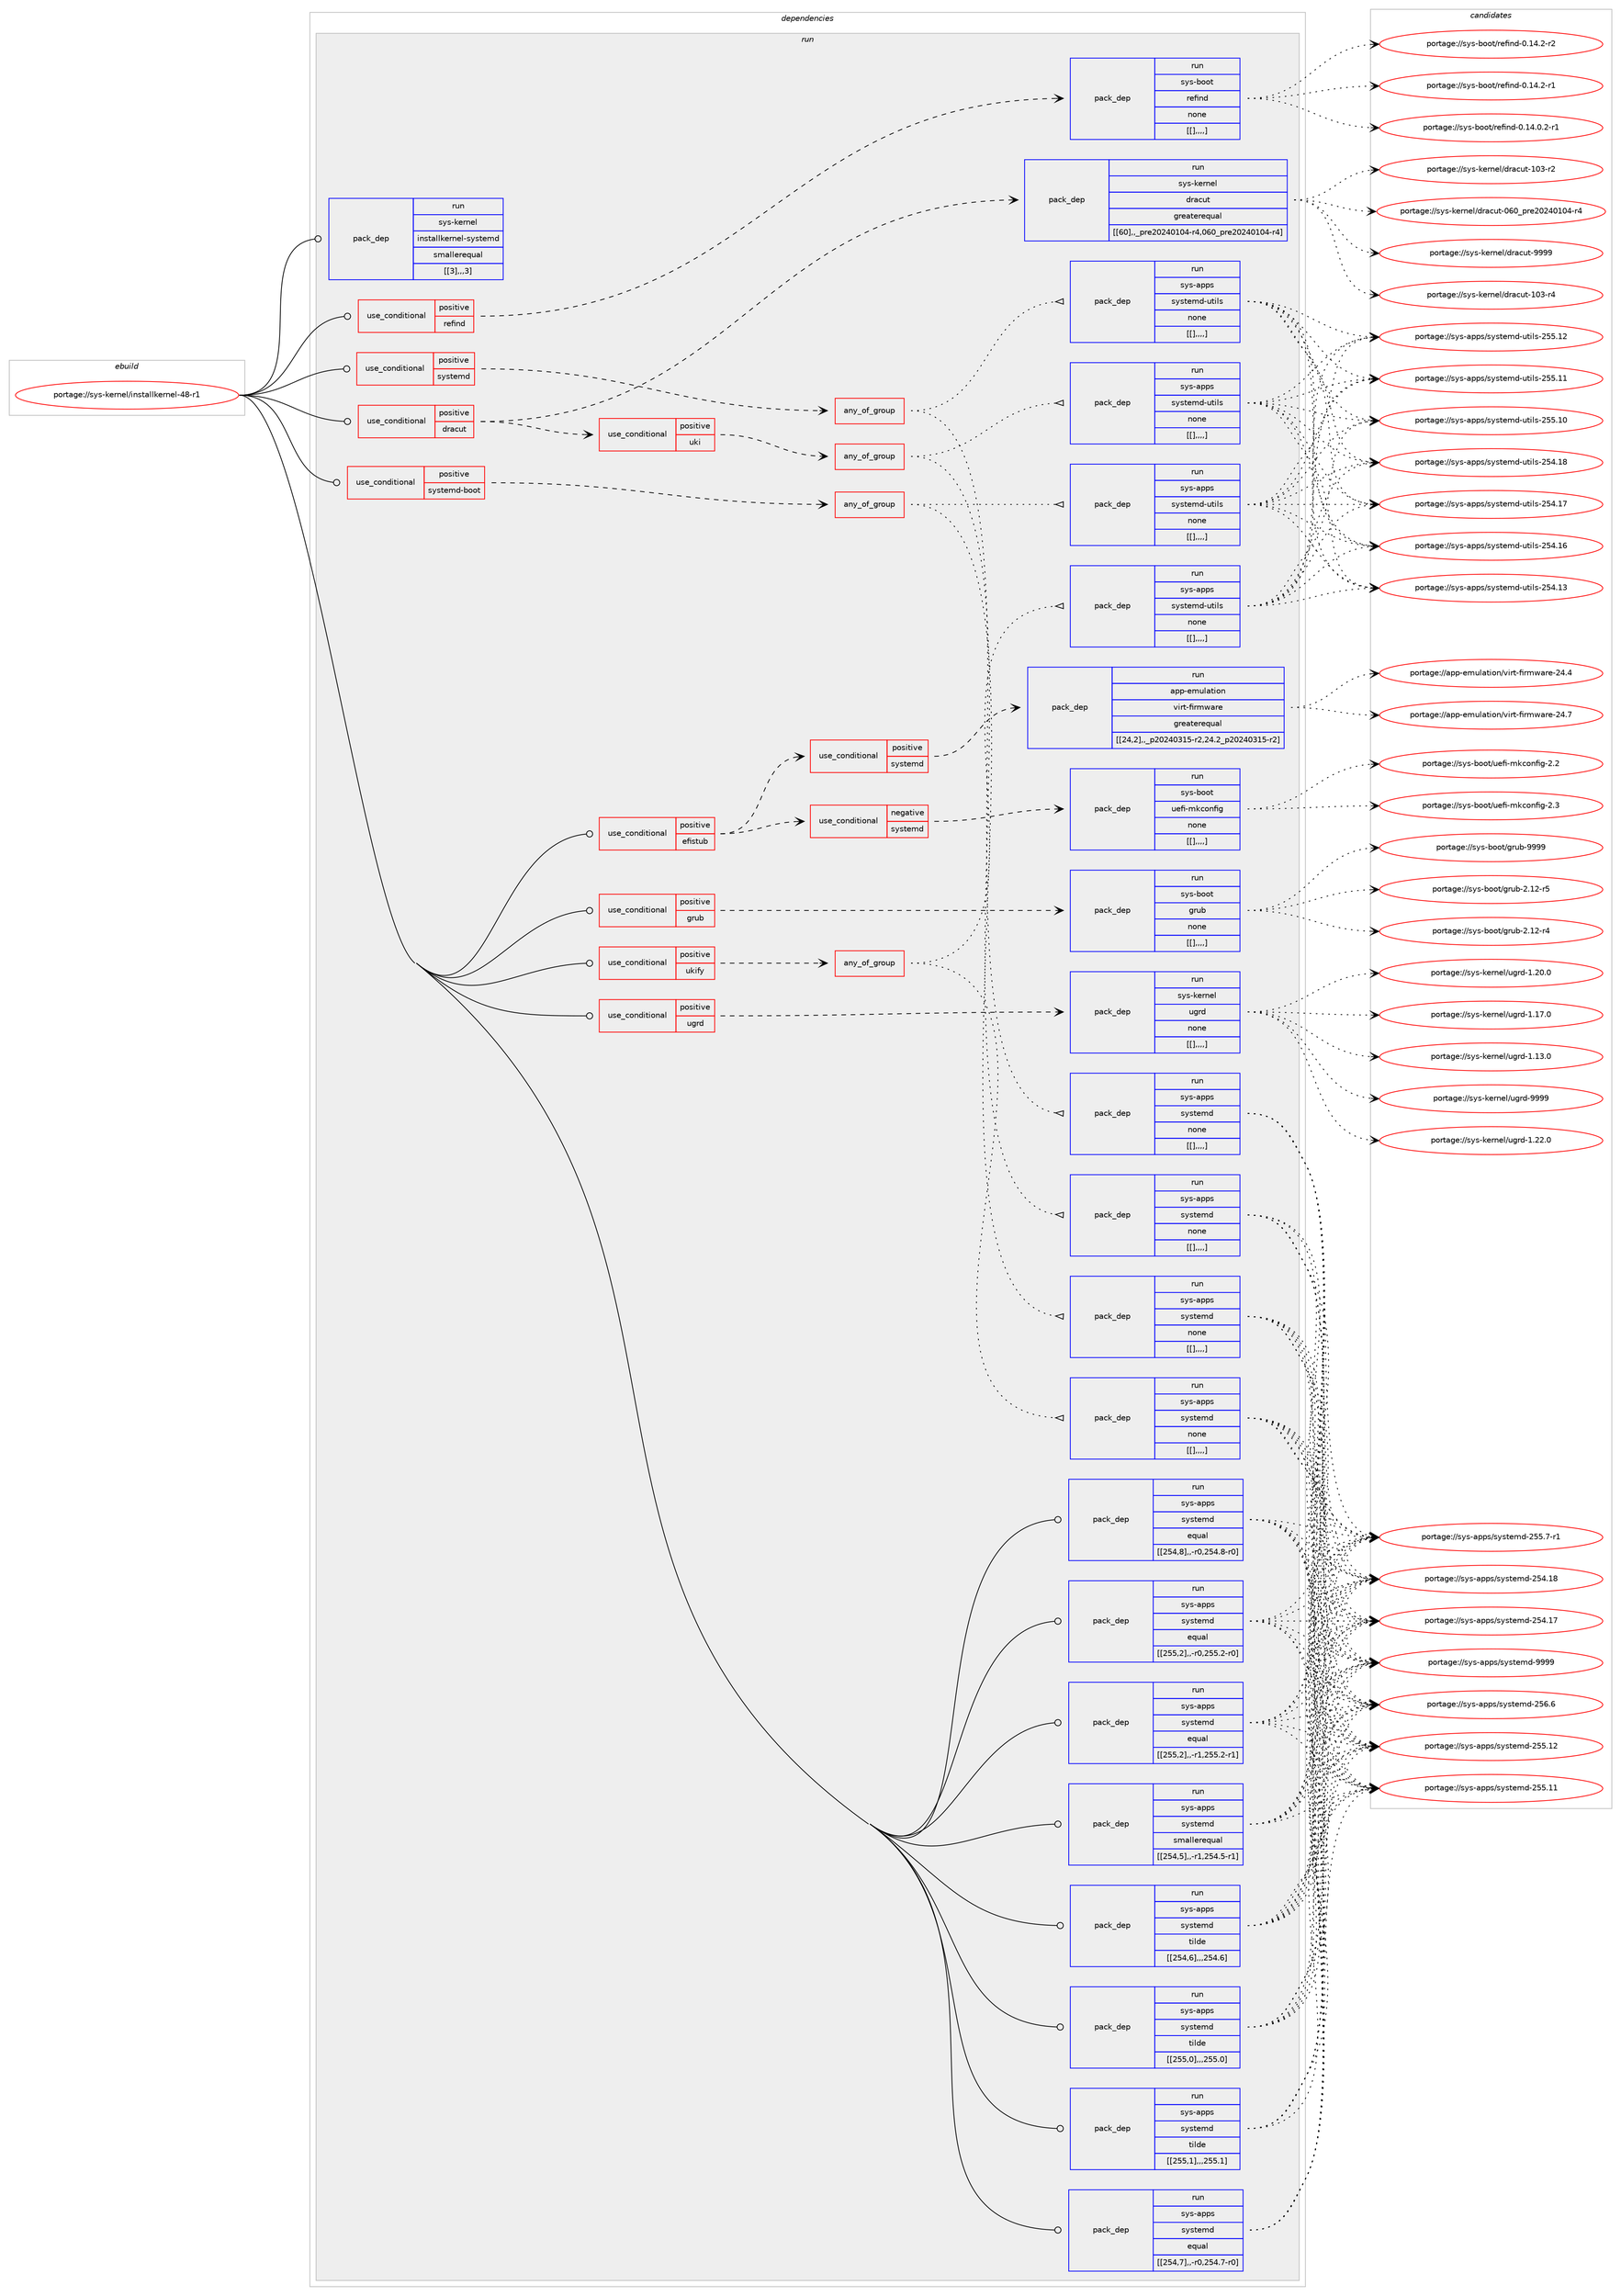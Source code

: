 digraph prolog {

# *************
# Graph options
# *************

newrank=true;
concentrate=true;
compound=true;
graph [rankdir=LR,fontname=Helvetica,fontsize=10,ranksep=1.5];#, ranksep=2.5, nodesep=0.2];
edge  [arrowhead=vee];
node  [fontname=Helvetica,fontsize=10];

# **********
# The ebuild
# **********

subgraph cluster_leftcol {
color=gray;
label=<<i>ebuild</i>>;
id [label="portage://sys-kernel/installkernel-48-r1", color=red, width=4, href="../sys-kernel/installkernel-48-r1.svg"];
}

# ****************
# The dependencies
# ****************

subgraph cluster_midcol {
color=gray;
label=<<i>dependencies</i>>;
subgraph cluster_compile {
fillcolor="#eeeeee";
style=filled;
label=<<i>compile</i>>;
}
subgraph cluster_compileandrun {
fillcolor="#eeeeee";
style=filled;
label=<<i>compile and run</i>>;
}
subgraph cluster_run {
fillcolor="#eeeeee";
style=filled;
label=<<i>run</i>>;
subgraph cond3549 {
dependency10428 [label=<<TABLE BORDER="0" CELLBORDER="1" CELLSPACING="0" CELLPADDING="4"><TR><TD ROWSPAN="3" CELLPADDING="10">use_conditional</TD></TR><TR><TD>positive</TD></TR><TR><TD>dracut</TD></TR></TABLE>>, shape=none, color=red];
subgraph pack6847 {
dependency10429 [label=<<TABLE BORDER="0" CELLBORDER="1" CELLSPACING="0" CELLPADDING="4" WIDTH="220"><TR><TD ROWSPAN="6" CELLPADDING="30">pack_dep</TD></TR><TR><TD WIDTH="110">run</TD></TR><TR><TD>sys-kernel</TD></TR><TR><TD>dracut</TD></TR><TR><TD>greaterequal</TD></TR><TR><TD>[[60],,_pre20240104-r4,060_pre20240104-r4]</TD></TR></TABLE>>, shape=none, color=blue];
}
dependency10428:e -> dependency10429:w [weight=20,style="dashed",arrowhead="vee"];
subgraph cond3550 {
dependency10430 [label=<<TABLE BORDER="0" CELLBORDER="1" CELLSPACING="0" CELLPADDING="4"><TR><TD ROWSPAN="3" CELLPADDING="10">use_conditional</TD></TR><TR><TD>positive</TD></TR><TR><TD>uki</TD></TR></TABLE>>, shape=none, color=red];
subgraph any28 {
dependency10431 [label=<<TABLE BORDER="0" CELLBORDER="1" CELLSPACING="0" CELLPADDING="4"><TR><TD CELLPADDING="10">any_of_group</TD></TR></TABLE>>, shape=none, color=red];subgraph pack6848 {
dependency10432 [label=<<TABLE BORDER="0" CELLBORDER="1" CELLSPACING="0" CELLPADDING="4" WIDTH="220"><TR><TD ROWSPAN="6" CELLPADDING="30">pack_dep</TD></TR><TR><TD WIDTH="110">run</TD></TR><TR><TD>sys-apps</TD></TR><TR><TD>systemd</TD></TR><TR><TD>none</TD></TR><TR><TD>[[],,,,]</TD></TR></TABLE>>, shape=none, color=blue];
}
dependency10431:e -> dependency10432:w [weight=20,style="dotted",arrowhead="oinv"];
subgraph pack6849 {
dependency10433 [label=<<TABLE BORDER="0" CELLBORDER="1" CELLSPACING="0" CELLPADDING="4" WIDTH="220"><TR><TD ROWSPAN="6" CELLPADDING="30">pack_dep</TD></TR><TR><TD WIDTH="110">run</TD></TR><TR><TD>sys-apps</TD></TR><TR><TD>systemd-utils</TD></TR><TR><TD>none</TD></TR><TR><TD>[[],,,,]</TD></TR></TABLE>>, shape=none, color=blue];
}
dependency10431:e -> dependency10433:w [weight=20,style="dotted",arrowhead="oinv"];
}
dependency10430:e -> dependency10431:w [weight=20,style="dashed",arrowhead="vee"];
}
dependency10428:e -> dependency10430:w [weight=20,style="dashed",arrowhead="vee"];
}
id:e -> dependency10428:w [weight=20,style="solid",arrowhead="odot"];
subgraph cond3551 {
dependency10434 [label=<<TABLE BORDER="0" CELLBORDER="1" CELLSPACING="0" CELLPADDING="4"><TR><TD ROWSPAN="3" CELLPADDING="10">use_conditional</TD></TR><TR><TD>positive</TD></TR><TR><TD>efistub</TD></TR></TABLE>>, shape=none, color=red];
subgraph cond3552 {
dependency10435 [label=<<TABLE BORDER="0" CELLBORDER="1" CELLSPACING="0" CELLPADDING="4"><TR><TD ROWSPAN="3" CELLPADDING="10">use_conditional</TD></TR><TR><TD>positive</TD></TR><TR><TD>systemd</TD></TR></TABLE>>, shape=none, color=red];
subgraph pack6850 {
dependency10436 [label=<<TABLE BORDER="0" CELLBORDER="1" CELLSPACING="0" CELLPADDING="4" WIDTH="220"><TR><TD ROWSPAN="6" CELLPADDING="30">pack_dep</TD></TR><TR><TD WIDTH="110">run</TD></TR><TR><TD>app-emulation</TD></TR><TR><TD>virt-firmware</TD></TR><TR><TD>greaterequal</TD></TR><TR><TD>[[24,2],,_p20240315-r2,24.2_p20240315-r2]</TD></TR></TABLE>>, shape=none, color=blue];
}
dependency10435:e -> dependency10436:w [weight=20,style="dashed",arrowhead="vee"];
}
dependency10434:e -> dependency10435:w [weight=20,style="dashed",arrowhead="vee"];
subgraph cond3553 {
dependency10437 [label=<<TABLE BORDER="0" CELLBORDER="1" CELLSPACING="0" CELLPADDING="4"><TR><TD ROWSPAN="3" CELLPADDING="10">use_conditional</TD></TR><TR><TD>negative</TD></TR><TR><TD>systemd</TD></TR></TABLE>>, shape=none, color=red];
subgraph pack6851 {
dependency10438 [label=<<TABLE BORDER="0" CELLBORDER="1" CELLSPACING="0" CELLPADDING="4" WIDTH="220"><TR><TD ROWSPAN="6" CELLPADDING="30">pack_dep</TD></TR><TR><TD WIDTH="110">run</TD></TR><TR><TD>sys-boot</TD></TR><TR><TD>uefi-mkconfig</TD></TR><TR><TD>none</TD></TR><TR><TD>[[],,,,]</TD></TR></TABLE>>, shape=none, color=blue];
}
dependency10437:e -> dependency10438:w [weight=20,style="dashed",arrowhead="vee"];
}
dependency10434:e -> dependency10437:w [weight=20,style="dashed",arrowhead="vee"];
}
id:e -> dependency10434:w [weight=20,style="solid",arrowhead="odot"];
subgraph cond3554 {
dependency10439 [label=<<TABLE BORDER="0" CELLBORDER="1" CELLSPACING="0" CELLPADDING="4"><TR><TD ROWSPAN="3" CELLPADDING="10">use_conditional</TD></TR><TR><TD>positive</TD></TR><TR><TD>grub</TD></TR></TABLE>>, shape=none, color=red];
subgraph pack6852 {
dependency10440 [label=<<TABLE BORDER="0" CELLBORDER="1" CELLSPACING="0" CELLPADDING="4" WIDTH="220"><TR><TD ROWSPAN="6" CELLPADDING="30">pack_dep</TD></TR><TR><TD WIDTH="110">run</TD></TR><TR><TD>sys-boot</TD></TR><TR><TD>grub</TD></TR><TR><TD>none</TD></TR><TR><TD>[[],,,,]</TD></TR></TABLE>>, shape=none, color=blue];
}
dependency10439:e -> dependency10440:w [weight=20,style="dashed",arrowhead="vee"];
}
id:e -> dependency10439:w [weight=20,style="solid",arrowhead="odot"];
subgraph cond3555 {
dependency10441 [label=<<TABLE BORDER="0" CELLBORDER="1" CELLSPACING="0" CELLPADDING="4"><TR><TD ROWSPAN="3" CELLPADDING="10">use_conditional</TD></TR><TR><TD>positive</TD></TR><TR><TD>refind</TD></TR></TABLE>>, shape=none, color=red];
subgraph pack6853 {
dependency10442 [label=<<TABLE BORDER="0" CELLBORDER="1" CELLSPACING="0" CELLPADDING="4" WIDTH="220"><TR><TD ROWSPAN="6" CELLPADDING="30">pack_dep</TD></TR><TR><TD WIDTH="110">run</TD></TR><TR><TD>sys-boot</TD></TR><TR><TD>refind</TD></TR><TR><TD>none</TD></TR><TR><TD>[[],,,,]</TD></TR></TABLE>>, shape=none, color=blue];
}
dependency10441:e -> dependency10442:w [weight=20,style="dashed",arrowhead="vee"];
}
id:e -> dependency10441:w [weight=20,style="solid",arrowhead="odot"];
subgraph cond3556 {
dependency10443 [label=<<TABLE BORDER="0" CELLBORDER="1" CELLSPACING="0" CELLPADDING="4"><TR><TD ROWSPAN="3" CELLPADDING="10">use_conditional</TD></TR><TR><TD>positive</TD></TR><TR><TD>systemd</TD></TR></TABLE>>, shape=none, color=red];
subgraph any29 {
dependency10444 [label=<<TABLE BORDER="0" CELLBORDER="1" CELLSPACING="0" CELLPADDING="4"><TR><TD CELLPADDING="10">any_of_group</TD></TR></TABLE>>, shape=none, color=red];subgraph pack6854 {
dependency10445 [label=<<TABLE BORDER="0" CELLBORDER="1" CELLSPACING="0" CELLPADDING="4" WIDTH="220"><TR><TD ROWSPAN="6" CELLPADDING="30">pack_dep</TD></TR><TR><TD WIDTH="110">run</TD></TR><TR><TD>sys-apps</TD></TR><TR><TD>systemd</TD></TR><TR><TD>none</TD></TR><TR><TD>[[],,,,]</TD></TR></TABLE>>, shape=none, color=blue];
}
dependency10444:e -> dependency10445:w [weight=20,style="dotted",arrowhead="oinv"];
subgraph pack6855 {
dependency10446 [label=<<TABLE BORDER="0" CELLBORDER="1" CELLSPACING="0" CELLPADDING="4" WIDTH="220"><TR><TD ROWSPAN="6" CELLPADDING="30">pack_dep</TD></TR><TR><TD WIDTH="110">run</TD></TR><TR><TD>sys-apps</TD></TR><TR><TD>systemd-utils</TD></TR><TR><TD>none</TD></TR><TR><TD>[[],,,,]</TD></TR></TABLE>>, shape=none, color=blue];
}
dependency10444:e -> dependency10446:w [weight=20,style="dotted",arrowhead="oinv"];
}
dependency10443:e -> dependency10444:w [weight=20,style="dashed",arrowhead="vee"];
}
id:e -> dependency10443:w [weight=20,style="solid",arrowhead="odot"];
subgraph cond3557 {
dependency10447 [label=<<TABLE BORDER="0" CELLBORDER="1" CELLSPACING="0" CELLPADDING="4"><TR><TD ROWSPAN="3" CELLPADDING="10">use_conditional</TD></TR><TR><TD>positive</TD></TR><TR><TD>systemd-boot</TD></TR></TABLE>>, shape=none, color=red];
subgraph any30 {
dependency10448 [label=<<TABLE BORDER="0" CELLBORDER="1" CELLSPACING="0" CELLPADDING="4"><TR><TD CELLPADDING="10">any_of_group</TD></TR></TABLE>>, shape=none, color=red];subgraph pack6856 {
dependency10449 [label=<<TABLE BORDER="0" CELLBORDER="1" CELLSPACING="0" CELLPADDING="4" WIDTH="220"><TR><TD ROWSPAN="6" CELLPADDING="30">pack_dep</TD></TR><TR><TD WIDTH="110">run</TD></TR><TR><TD>sys-apps</TD></TR><TR><TD>systemd</TD></TR><TR><TD>none</TD></TR><TR><TD>[[],,,,]</TD></TR></TABLE>>, shape=none, color=blue];
}
dependency10448:e -> dependency10449:w [weight=20,style="dotted",arrowhead="oinv"];
subgraph pack6857 {
dependency10450 [label=<<TABLE BORDER="0" CELLBORDER="1" CELLSPACING="0" CELLPADDING="4" WIDTH="220"><TR><TD ROWSPAN="6" CELLPADDING="30">pack_dep</TD></TR><TR><TD WIDTH="110">run</TD></TR><TR><TD>sys-apps</TD></TR><TR><TD>systemd-utils</TD></TR><TR><TD>none</TD></TR><TR><TD>[[],,,,]</TD></TR></TABLE>>, shape=none, color=blue];
}
dependency10448:e -> dependency10450:w [weight=20,style="dotted",arrowhead="oinv"];
}
dependency10447:e -> dependency10448:w [weight=20,style="dashed",arrowhead="vee"];
}
id:e -> dependency10447:w [weight=20,style="solid",arrowhead="odot"];
subgraph cond3558 {
dependency10451 [label=<<TABLE BORDER="0" CELLBORDER="1" CELLSPACING="0" CELLPADDING="4"><TR><TD ROWSPAN="3" CELLPADDING="10">use_conditional</TD></TR><TR><TD>positive</TD></TR><TR><TD>ugrd</TD></TR></TABLE>>, shape=none, color=red];
subgraph pack6858 {
dependency10452 [label=<<TABLE BORDER="0" CELLBORDER="1" CELLSPACING="0" CELLPADDING="4" WIDTH="220"><TR><TD ROWSPAN="6" CELLPADDING="30">pack_dep</TD></TR><TR><TD WIDTH="110">run</TD></TR><TR><TD>sys-kernel</TD></TR><TR><TD>ugrd</TD></TR><TR><TD>none</TD></TR><TR><TD>[[],,,,]</TD></TR></TABLE>>, shape=none, color=blue];
}
dependency10451:e -> dependency10452:w [weight=20,style="dashed",arrowhead="vee"];
}
id:e -> dependency10451:w [weight=20,style="solid",arrowhead="odot"];
subgraph cond3559 {
dependency10453 [label=<<TABLE BORDER="0" CELLBORDER="1" CELLSPACING="0" CELLPADDING="4"><TR><TD ROWSPAN="3" CELLPADDING="10">use_conditional</TD></TR><TR><TD>positive</TD></TR><TR><TD>ukify</TD></TR></TABLE>>, shape=none, color=red];
subgraph any31 {
dependency10454 [label=<<TABLE BORDER="0" CELLBORDER="1" CELLSPACING="0" CELLPADDING="4"><TR><TD CELLPADDING="10">any_of_group</TD></TR></TABLE>>, shape=none, color=red];subgraph pack6859 {
dependency10455 [label=<<TABLE BORDER="0" CELLBORDER="1" CELLSPACING="0" CELLPADDING="4" WIDTH="220"><TR><TD ROWSPAN="6" CELLPADDING="30">pack_dep</TD></TR><TR><TD WIDTH="110">run</TD></TR><TR><TD>sys-apps</TD></TR><TR><TD>systemd</TD></TR><TR><TD>none</TD></TR><TR><TD>[[],,,,]</TD></TR></TABLE>>, shape=none, color=blue];
}
dependency10454:e -> dependency10455:w [weight=20,style="dotted",arrowhead="oinv"];
subgraph pack6860 {
dependency10456 [label=<<TABLE BORDER="0" CELLBORDER="1" CELLSPACING="0" CELLPADDING="4" WIDTH="220"><TR><TD ROWSPAN="6" CELLPADDING="30">pack_dep</TD></TR><TR><TD WIDTH="110">run</TD></TR><TR><TD>sys-apps</TD></TR><TR><TD>systemd-utils</TD></TR><TR><TD>none</TD></TR><TR><TD>[[],,,,]</TD></TR></TABLE>>, shape=none, color=blue];
}
dependency10454:e -> dependency10456:w [weight=20,style="dotted",arrowhead="oinv"];
}
dependency10453:e -> dependency10454:w [weight=20,style="dashed",arrowhead="vee"];
}
id:e -> dependency10453:w [weight=20,style="solid",arrowhead="odot"];
subgraph pack6861 {
dependency10457 [label=<<TABLE BORDER="0" CELLBORDER="1" CELLSPACING="0" CELLPADDING="4" WIDTH="220"><TR><TD ROWSPAN="6" CELLPADDING="30">pack_dep</TD></TR><TR><TD WIDTH="110">run</TD></TR><TR><TD>sys-apps</TD></TR><TR><TD>systemd</TD></TR><TR><TD>equal</TD></TR><TR><TD>[[254,7],,-r0,254.7-r0]</TD></TR></TABLE>>, shape=none, color=blue];
}
id:e -> dependency10457:w [weight=20,style="solid",arrowhead="odot"];
subgraph pack6862 {
dependency10458 [label=<<TABLE BORDER="0" CELLBORDER="1" CELLSPACING="0" CELLPADDING="4" WIDTH="220"><TR><TD ROWSPAN="6" CELLPADDING="30">pack_dep</TD></TR><TR><TD WIDTH="110">run</TD></TR><TR><TD>sys-apps</TD></TR><TR><TD>systemd</TD></TR><TR><TD>equal</TD></TR><TR><TD>[[254,8],,-r0,254.8-r0]</TD></TR></TABLE>>, shape=none, color=blue];
}
id:e -> dependency10458:w [weight=20,style="solid",arrowhead="odot"];
subgraph pack6863 {
dependency10459 [label=<<TABLE BORDER="0" CELLBORDER="1" CELLSPACING="0" CELLPADDING="4" WIDTH="220"><TR><TD ROWSPAN="6" CELLPADDING="30">pack_dep</TD></TR><TR><TD WIDTH="110">run</TD></TR><TR><TD>sys-apps</TD></TR><TR><TD>systemd</TD></TR><TR><TD>equal</TD></TR><TR><TD>[[255,2],,-r0,255.2-r0]</TD></TR></TABLE>>, shape=none, color=blue];
}
id:e -> dependency10459:w [weight=20,style="solid",arrowhead="odot"];
subgraph pack6864 {
dependency10460 [label=<<TABLE BORDER="0" CELLBORDER="1" CELLSPACING="0" CELLPADDING="4" WIDTH="220"><TR><TD ROWSPAN="6" CELLPADDING="30">pack_dep</TD></TR><TR><TD WIDTH="110">run</TD></TR><TR><TD>sys-apps</TD></TR><TR><TD>systemd</TD></TR><TR><TD>equal</TD></TR><TR><TD>[[255,2],,-r1,255.2-r1]</TD></TR></TABLE>>, shape=none, color=blue];
}
id:e -> dependency10460:w [weight=20,style="solid",arrowhead="odot"];
subgraph pack6865 {
dependency10461 [label=<<TABLE BORDER="0" CELLBORDER="1" CELLSPACING="0" CELLPADDING="4" WIDTH="220"><TR><TD ROWSPAN="6" CELLPADDING="30">pack_dep</TD></TR><TR><TD WIDTH="110">run</TD></TR><TR><TD>sys-apps</TD></TR><TR><TD>systemd</TD></TR><TR><TD>smallerequal</TD></TR><TR><TD>[[254,5],,-r1,254.5-r1]</TD></TR></TABLE>>, shape=none, color=blue];
}
id:e -> dependency10461:w [weight=20,style="solid",arrowhead="odot"];
subgraph pack6866 {
dependency10462 [label=<<TABLE BORDER="0" CELLBORDER="1" CELLSPACING="0" CELLPADDING="4" WIDTH="220"><TR><TD ROWSPAN="6" CELLPADDING="30">pack_dep</TD></TR><TR><TD WIDTH="110">run</TD></TR><TR><TD>sys-apps</TD></TR><TR><TD>systemd</TD></TR><TR><TD>tilde</TD></TR><TR><TD>[[254,6],,,254.6]</TD></TR></TABLE>>, shape=none, color=blue];
}
id:e -> dependency10462:w [weight=20,style="solid",arrowhead="odot"];
subgraph pack6867 {
dependency10463 [label=<<TABLE BORDER="0" CELLBORDER="1" CELLSPACING="0" CELLPADDING="4" WIDTH="220"><TR><TD ROWSPAN="6" CELLPADDING="30">pack_dep</TD></TR><TR><TD WIDTH="110">run</TD></TR><TR><TD>sys-apps</TD></TR><TR><TD>systemd</TD></TR><TR><TD>tilde</TD></TR><TR><TD>[[255,0],,,255.0]</TD></TR></TABLE>>, shape=none, color=blue];
}
id:e -> dependency10463:w [weight=20,style="solid",arrowhead="odot"];
subgraph pack6868 {
dependency10464 [label=<<TABLE BORDER="0" CELLBORDER="1" CELLSPACING="0" CELLPADDING="4" WIDTH="220"><TR><TD ROWSPAN="6" CELLPADDING="30">pack_dep</TD></TR><TR><TD WIDTH="110">run</TD></TR><TR><TD>sys-apps</TD></TR><TR><TD>systemd</TD></TR><TR><TD>tilde</TD></TR><TR><TD>[[255,1],,,255.1]</TD></TR></TABLE>>, shape=none, color=blue];
}
id:e -> dependency10464:w [weight=20,style="solid",arrowhead="odot"];
subgraph pack6869 {
dependency10465 [label=<<TABLE BORDER="0" CELLBORDER="1" CELLSPACING="0" CELLPADDING="4" WIDTH="220"><TR><TD ROWSPAN="6" CELLPADDING="30">pack_dep</TD></TR><TR><TD WIDTH="110">run</TD></TR><TR><TD>sys-kernel</TD></TR><TR><TD>installkernel-systemd</TD></TR><TR><TD>smallerequal</TD></TR><TR><TD>[[3],,,3]</TD></TR></TABLE>>, shape=none, color=blue];
}
id:e -> dependency10465:w [weight=20,style="solid",arrowhead="odot"];
}
}

# **************
# The candidates
# **************

subgraph cluster_choices {
rank=same;
color=gray;
label=<<i>candidates</i>>;

subgraph choice6847 {
color=black;
nodesep=1;
choice115121115451071011141101011084710011497991171164557575757 [label="portage://sys-kernel/dracut-9999", color=red, width=4,href="../sys-kernel/dracut-9999.svg"];
choice11512111545107101114110101108471001149799117116454948514511452 [label="portage://sys-kernel/dracut-103-r4", color=red, width=4,href="../sys-kernel/dracut-103-r4.svg"];
choice11512111545107101114110101108471001149799117116454948514511450 [label="portage://sys-kernel/dracut-103-r2", color=red, width=4,href="../sys-kernel/dracut-103-r2.svg"];
choice11512111545107101114110101108471001149799117116454854489511211410150485052484948524511452 [label="portage://sys-kernel/dracut-060_pre20240104-r4", color=red, width=4,href="../sys-kernel/dracut-060_pre20240104-r4.svg"];
dependency10429:e -> choice115121115451071011141101011084710011497991171164557575757:w [style=dotted,weight="100"];
dependency10429:e -> choice11512111545107101114110101108471001149799117116454948514511452:w [style=dotted,weight="100"];
dependency10429:e -> choice11512111545107101114110101108471001149799117116454948514511450:w [style=dotted,weight="100"];
dependency10429:e -> choice11512111545107101114110101108471001149799117116454854489511211410150485052484948524511452:w [style=dotted,weight="100"];
}
subgraph choice6848 {
color=black;
nodesep=1;
choice1151211154597112112115471151211151161011091004557575757 [label="portage://sys-apps/systemd-9999", color=red, width=4,href="../sys-apps/systemd-9999.svg"];
choice115121115459711211211547115121115116101109100455053544654 [label="portage://sys-apps/systemd-256.6", color=red, width=4,href="../sys-apps/systemd-256.6.svg"];
choice11512111545971121121154711512111511610110910045505353464950 [label="portage://sys-apps/systemd-255.12", color=red, width=4,href="../sys-apps/systemd-255.12.svg"];
choice11512111545971121121154711512111511610110910045505353464949 [label="portage://sys-apps/systemd-255.11", color=red, width=4,href="../sys-apps/systemd-255.11.svg"];
choice1151211154597112112115471151211151161011091004550535346554511449 [label="portage://sys-apps/systemd-255.7-r1", color=red, width=4,href="../sys-apps/systemd-255.7-r1.svg"];
choice11512111545971121121154711512111511610110910045505352464956 [label="portage://sys-apps/systemd-254.18", color=red, width=4,href="../sys-apps/systemd-254.18.svg"];
choice11512111545971121121154711512111511610110910045505352464955 [label="portage://sys-apps/systemd-254.17", color=red, width=4,href="../sys-apps/systemd-254.17.svg"];
dependency10432:e -> choice1151211154597112112115471151211151161011091004557575757:w [style=dotted,weight="100"];
dependency10432:e -> choice115121115459711211211547115121115116101109100455053544654:w [style=dotted,weight="100"];
dependency10432:e -> choice11512111545971121121154711512111511610110910045505353464950:w [style=dotted,weight="100"];
dependency10432:e -> choice11512111545971121121154711512111511610110910045505353464949:w [style=dotted,weight="100"];
dependency10432:e -> choice1151211154597112112115471151211151161011091004550535346554511449:w [style=dotted,weight="100"];
dependency10432:e -> choice11512111545971121121154711512111511610110910045505352464956:w [style=dotted,weight="100"];
dependency10432:e -> choice11512111545971121121154711512111511610110910045505352464955:w [style=dotted,weight="100"];
}
subgraph choice6849 {
color=black;
nodesep=1;
choice1151211154597112112115471151211151161011091004511711610510811545505353464950 [label="portage://sys-apps/systemd-utils-255.12", color=red, width=4,href="../sys-apps/systemd-utils-255.12.svg"];
choice1151211154597112112115471151211151161011091004511711610510811545505353464949 [label="portage://sys-apps/systemd-utils-255.11", color=red, width=4,href="../sys-apps/systemd-utils-255.11.svg"];
choice1151211154597112112115471151211151161011091004511711610510811545505353464948 [label="portage://sys-apps/systemd-utils-255.10", color=red, width=4,href="../sys-apps/systemd-utils-255.10.svg"];
choice1151211154597112112115471151211151161011091004511711610510811545505352464956 [label="portage://sys-apps/systemd-utils-254.18", color=red, width=4,href="../sys-apps/systemd-utils-254.18.svg"];
choice1151211154597112112115471151211151161011091004511711610510811545505352464955 [label="portage://sys-apps/systemd-utils-254.17", color=red, width=4,href="../sys-apps/systemd-utils-254.17.svg"];
choice1151211154597112112115471151211151161011091004511711610510811545505352464954 [label="portage://sys-apps/systemd-utils-254.16", color=red, width=4,href="../sys-apps/systemd-utils-254.16.svg"];
choice1151211154597112112115471151211151161011091004511711610510811545505352464951 [label="portage://sys-apps/systemd-utils-254.13", color=red, width=4,href="../sys-apps/systemd-utils-254.13.svg"];
dependency10433:e -> choice1151211154597112112115471151211151161011091004511711610510811545505353464950:w [style=dotted,weight="100"];
dependency10433:e -> choice1151211154597112112115471151211151161011091004511711610510811545505353464949:w [style=dotted,weight="100"];
dependency10433:e -> choice1151211154597112112115471151211151161011091004511711610510811545505353464948:w [style=dotted,weight="100"];
dependency10433:e -> choice1151211154597112112115471151211151161011091004511711610510811545505352464956:w [style=dotted,weight="100"];
dependency10433:e -> choice1151211154597112112115471151211151161011091004511711610510811545505352464955:w [style=dotted,weight="100"];
dependency10433:e -> choice1151211154597112112115471151211151161011091004511711610510811545505352464954:w [style=dotted,weight="100"];
dependency10433:e -> choice1151211154597112112115471151211151161011091004511711610510811545505352464951:w [style=dotted,weight="100"];
}
subgraph choice6850 {
color=black;
nodesep=1;
choice9711211245101109117108971161051111104711810511411645102105114109119971141014550524655 [label="portage://app-emulation/virt-firmware-24.7", color=red, width=4,href="../app-emulation/virt-firmware-24.7.svg"];
choice9711211245101109117108971161051111104711810511411645102105114109119971141014550524652 [label="portage://app-emulation/virt-firmware-24.4", color=red, width=4,href="../app-emulation/virt-firmware-24.4.svg"];
dependency10436:e -> choice9711211245101109117108971161051111104711810511411645102105114109119971141014550524655:w [style=dotted,weight="100"];
dependency10436:e -> choice9711211245101109117108971161051111104711810511411645102105114109119971141014550524652:w [style=dotted,weight="100"];
}
subgraph choice6851 {
color=black;
nodesep=1;
choice115121115459811111111647117101102105451091079911111010210510345504651 [label="portage://sys-boot/uefi-mkconfig-2.3", color=red, width=4,href="../sys-boot/uefi-mkconfig-2.3.svg"];
choice115121115459811111111647117101102105451091079911111010210510345504650 [label="portage://sys-boot/uefi-mkconfig-2.2", color=red, width=4,href="../sys-boot/uefi-mkconfig-2.2.svg"];
dependency10438:e -> choice115121115459811111111647117101102105451091079911111010210510345504651:w [style=dotted,weight="100"];
dependency10438:e -> choice115121115459811111111647117101102105451091079911111010210510345504650:w [style=dotted,weight="100"];
}
subgraph choice6852 {
color=black;
nodesep=1;
choice115121115459811111111647103114117984557575757 [label="portage://sys-boot/grub-9999", color=red, width=4,href="../sys-boot/grub-9999.svg"];
choice1151211154598111111116471031141179845504649504511453 [label="portage://sys-boot/grub-2.12-r5", color=red, width=4,href="../sys-boot/grub-2.12-r5.svg"];
choice1151211154598111111116471031141179845504649504511452 [label="portage://sys-boot/grub-2.12-r4", color=red, width=4,href="../sys-boot/grub-2.12-r4.svg"];
dependency10440:e -> choice115121115459811111111647103114117984557575757:w [style=dotted,weight="100"];
dependency10440:e -> choice1151211154598111111116471031141179845504649504511453:w [style=dotted,weight="100"];
dependency10440:e -> choice1151211154598111111116471031141179845504649504511452:w [style=dotted,weight="100"];
}
subgraph choice6853 {
color=black;
nodesep=1;
choice115121115459811111111647114101102105110100454846495246504511450 [label="portage://sys-boot/refind-0.14.2-r2", color=red, width=4,href="../sys-boot/refind-0.14.2-r2.svg"];
choice115121115459811111111647114101102105110100454846495246504511449 [label="portage://sys-boot/refind-0.14.2-r1", color=red, width=4,href="../sys-boot/refind-0.14.2-r1.svg"];
choice1151211154598111111116471141011021051101004548464952464846504511449 [label="portage://sys-boot/refind-0.14.0.2-r1", color=red, width=4,href="../sys-boot/refind-0.14.0.2-r1.svg"];
dependency10442:e -> choice115121115459811111111647114101102105110100454846495246504511450:w [style=dotted,weight="100"];
dependency10442:e -> choice115121115459811111111647114101102105110100454846495246504511449:w [style=dotted,weight="100"];
dependency10442:e -> choice1151211154598111111116471141011021051101004548464952464846504511449:w [style=dotted,weight="100"];
}
subgraph choice6854 {
color=black;
nodesep=1;
choice1151211154597112112115471151211151161011091004557575757 [label="portage://sys-apps/systemd-9999", color=red, width=4,href="../sys-apps/systemd-9999.svg"];
choice115121115459711211211547115121115116101109100455053544654 [label="portage://sys-apps/systemd-256.6", color=red, width=4,href="../sys-apps/systemd-256.6.svg"];
choice11512111545971121121154711512111511610110910045505353464950 [label="portage://sys-apps/systemd-255.12", color=red, width=4,href="../sys-apps/systemd-255.12.svg"];
choice11512111545971121121154711512111511610110910045505353464949 [label="portage://sys-apps/systemd-255.11", color=red, width=4,href="../sys-apps/systemd-255.11.svg"];
choice1151211154597112112115471151211151161011091004550535346554511449 [label="portage://sys-apps/systemd-255.7-r1", color=red, width=4,href="../sys-apps/systemd-255.7-r1.svg"];
choice11512111545971121121154711512111511610110910045505352464956 [label="portage://sys-apps/systemd-254.18", color=red, width=4,href="../sys-apps/systemd-254.18.svg"];
choice11512111545971121121154711512111511610110910045505352464955 [label="portage://sys-apps/systemd-254.17", color=red, width=4,href="../sys-apps/systemd-254.17.svg"];
dependency10445:e -> choice1151211154597112112115471151211151161011091004557575757:w [style=dotted,weight="100"];
dependency10445:e -> choice115121115459711211211547115121115116101109100455053544654:w [style=dotted,weight="100"];
dependency10445:e -> choice11512111545971121121154711512111511610110910045505353464950:w [style=dotted,weight="100"];
dependency10445:e -> choice11512111545971121121154711512111511610110910045505353464949:w [style=dotted,weight="100"];
dependency10445:e -> choice1151211154597112112115471151211151161011091004550535346554511449:w [style=dotted,weight="100"];
dependency10445:e -> choice11512111545971121121154711512111511610110910045505352464956:w [style=dotted,weight="100"];
dependency10445:e -> choice11512111545971121121154711512111511610110910045505352464955:w [style=dotted,weight="100"];
}
subgraph choice6855 {
color=black;
nodesep=1;
choice1151211154597112112115471151211151161011091004511711610510811545505353464950 [label="portage://sys-apps/systemd-utils-255.12", color=red, width=4,href="../sys-apps/systemd-utils-255.12.svg"];
choice1151211154597112112115471151211151161011091004511711610510811545505353464949 [label="portage://sys-apps/systemd-utils-255.11", color=red, width=4,href="../sys-apps/systemd-utils-255.11.svg"];
choice1151211154597112112115471151211151161011091004511711610510811545505353464948 [label="portage://sys-apps/systemd-utils-255.10", color=red, width=4,href="../sys-apps/systemd-utils-255.10.svg"];
choice1151211154597112112115471151211151161011091004511711610510811545505352464956 [label="portage://sys-apps/systemd-utils-254.18", color=red, width=4,href="../sys-apps/systemd-utils-254.18.svg"];
choice1151211154597112112115471151211151161011091004511711610510811545505352464955 [label="portage://sys-apps/systemd-utils-254.17", color=red, width=4,href="../sys-apps/systemd-utils-254.17.svg"];
choice1151211154597112112115471151211151161011091004511711610510811545505352464954 [label="portage://sys-apps/systemd-utils-254.16", color=red, width=4,href="../sys-apps/systemd-utils-254.16.svg"];
choice1151211154597112112115471151211151161011091004511711610510811545505352464951 [label="portage://sys-apps/systemd-utils-254.13", color=red, width=4,href="../sys-apps/systemd-utils-254.13.svg"];
dependency10446:e -> choice1151211154597112112115471151211151161011091004511711610510811545505353464950:w [style=dotted,weight="100"];
dependency10446:e -> choice1151211154597112112115471151211151161011091004511711610510811545505353464949:w [style=dotted,weight="100"];
dependency10446:e -> choice1151211154597112112115471151211151161011091004511711610510811545505353464948:w [style=dotted,weight="100"];
dependency10446:e -> choice1151211154597112112115471151211151161011091004511711610510811545505352464956:w [style=dotted,weight="100"];
dependency10446:e -> choice1151211154597112112115471151211151161011091004511711610510811545505352464955:w [style=dotted,weight="100"];
dependency10446:e -> choice1151211154597112112115471151211151161011091004511711610510811545505352464954:w [style=dotted,weight="100"];
dependency10446:e -> choice1151211154597112112115471151211151161011091004511711610510811545505352464951:w [style=dotted,weight="100"];
}
subgraph choice6856 {
color=black;
nodesep=1;
choice1151211154597112112115471151211151161011091004557575757 [label="portage://sys-apps/systemd-9999", color=red, width=4,href="../sys-apps/systemd-9999.svg"];
choice115121115459711211211547115121115116101109100455053544654 [label="portage://sys-apps/systemd-256.6", color=red, width=4,href="../sys-apps/systemd-256.6.svg"];
choice11512111545971121121154711512111511610110910045505353464950 [label="portage://sys-apps/systemd-255.12", color=red, width=4,href="../sys-apps/systemd-255.12.svg"];
choice11512111545971121121154711512111511610110910045505353464949 [label="portage://sys-apps/systemd-255.11", color=red, width=4,href="../sys-apps/systemd-255.11.svg"];
choice1151211154597112112115471151211151161011091004550535346554511449 [label="portage://sys-apps/systemd-255.7-r1", color=red, width=4,href="../sys-apps/systemd-255.7-r1.svg"];
choice11512111545971121121154711512111511610110910045505352464956 [label="portage://sys-apps/systemd-254.18", color=red, width=4,href="../sys-apps/systemd-254.18.svg"];
choice11512111545971121121154711512111511610110910045505352464955 [label="portage://sys-apps/systemd-254.17", color=red, width=4,href="../sys-apps/systemd-254.17.svg"];
dependency10449:e -> choice1151211154597112112115471151211151161011091004557575757:w [style=dotted,weight="100"];
dependency10449:e -> choice115121115459711211211547115121115116101109100455053544654:w [style=dotted,weight="100"];
dependency10449:e -> choice11512111545971121121154711512111511610110910045505353464950:w [style=dotted,weight="100"];
dependency10449:e -> choice11512111545971121121154711512111511610110910045505353464949:w [style=dotted,weight="100"];
dependency10449:e -> choice1151211154597112112115471151211151161011091004550535346554511449:w [style=dotted,weight="100"];
dependency10449:e -> choice11512111545971121121154711512111511610110910045505352464956:w [style=dotted,weight="100"];
dependency10449:e -> choice11512111545971121121154711512111511610110910045505352464955:w [style=dotted,weight="100"];
}
subgraph choice6857 {
color=black;
nodesep=1;
choice1151211154597112112115471151211151161011091004511711610510811545505353464950 [label="portage://sys-apps/systemd-utils-255.12", color=red, width=4,href="../sys-apps/systemd-utils-255.12.svg"];
choice1151211154597112112115471151211151161011091004511711610510811545505353464949 [label="portage://sys-apps/systemd-utils-255.11", color=red, width=4,href="../sys-apps/systemd-utils-255.11.svg"];
choice1151211154597112112115471151211151161011091004511711610510811545505353464948 [label="portage://sys-apps/systemd-utils-255.10", color=red, width=4,href="../sys-apps/systemd-utils-255.10.svg"];
choice1151211154597112112115471151211151161011091004511711610510811545505352464956 [label="portage://sys-apps/systemd-utils-254.18", color=red, width=4,href="../sys-apps/systemd-utils-254.18.svg"];
choice1151211154597112112115471151211151161011091004511711610510811545505352464955 [label="portage://sys-apps/systemd-utils-254.17", color=red, width=4,href="../sys-apps/systemd-utils-254.17.svg"];
choice1151211154597112112115471151211151161011091004511711610510811545505352464954 [label="portage://sys-apps/systemd-utils-254.16", color=red, width=4,href="../sys-apps/systemd-utils-254.16.svg"];
choice1151211154597112112115471151211151161011091004511711610510811545505352464951 [label="portage://sys-apps/systemd-utils-254.13", color=red, width=4,href="../sys-apps/systemd-utils-254.13.svg"];
dependency10450:e -> choice1151211154597112112115471151211151161011091004511711610510811545505353464950:w [style=dotted,weight="100"];
dependency10450:e -> choice1151211154597112112115471151211151161011091004511711610510811545505353464949:w [style=dotted,weight="100"];
dependency10450:e -> choice1151211154597112112115471151211151161011091004511711610510811545505353464948:w [style=dotted,weight="100"];
dependency10450:e -> choice1151211154597112112115471151211151161011091004511711610510811545505352464956:w [style=dotted,weight="100"];
dependency10450:e -> choice1151211154597112112115471151211151161011091004511711610510811545505352464955:w [style=dotted,weight="100"];
dependency10450:e -> choice1151211154597112112115471151211151161011091004511711610510811545505352464954:w [style=dotted,weight="100"];
dependency10450:e -> choice1151211154597112112115471151211151161011091004511711610510811545505352464951:w [style=dotted,weight="100"];
}
subgraph choice6858 {
color=black;
nodesep=1;
choice11512111545107101114110101108471171031141004557575757 [label="portage://sys-kernel/ugrd-9999", color=red, width=4,href="../sys-kernel/ugrd-9999.svg"];
choice115121115451071011141101011084711710311410045494650504648 [label="portage://sys-kernel/ugrd-1.22.0", color=red, width=4,href="../sys-kernel/ugrd-1.22.0.svg"];
choice115121115451071011141101011084711710311410045494650484648 [label="portage://sys-kernel/ugrd-1.20.0", color=red, width=4,href="../sys-kernel/ugrd-1.20.0.svg"];
choice115121115451071011141101011084711710311410045494649554648 [label="portage://sys-kernel/ugrd-1.17.0", color=red, width=4,href="../sys-kernel/ugrd-1.17.0.svg"];
choice115121115451071011141101011084711710311410045494649514648 [label="portage://sys-kernel/ugrd-1.13.0", color=red, width=4,href="../sys-kernel/ugrd-1.13.0.svg"];
dependency10452:e -> choice11512111545107101114110101108471171031141004557575757:w [style=dotted,weight="100"];
dependency10452:e -> choice115121115451071011141101011084711710311410045494650504648:w [style=dotted,weight="100"];
dependency10452:e -> choice115121115451071011141101011084711710311410045494650484648:w [style=dotted,weight="100"];
dependency10452:e -> choice115121115451071011141101011084711710311410045494649554648:w [style=dotted,weight="100"];
dependency10452:e -> choice115121115451071011141101011084711710311410045494649514648:w [style=dotted,weight="100"];
}
subgraph choice6859 {
color=black;
nodesep=1;
choice1151211154597112112115471151211151161011091004557575757 [label="portage://sys-apps/systemd-9999", color=red, width=4,href="../sys-apps/systemd-9999.svg"];
choice115121115459711211211547115121115116101109100455053544654 [label="portage://sys-apps/systemd-256.6", color=red, width=4,href="../sys-apps/systemd-256.6.svg"];
choice11512111545971121121154711512111511610110910045505353464950 [label="portage://sys-apps/systemd-255.12", color=red, width=4,href="../sys-apps/systemd-255.12.svg"];
choice11512111545971121121154711512111511610110910045505353464949 [label="portage://sys-apps/systemd-255.11", color=red, width=4,href="../sys-apps/systemd-255.11.svg"];
choice1151211154597112112115471151211151161011091004550535346554511449 [label="portage://sys-apps/systemd-255.7-r1", color=red, width=4,href="../sys-apps/systemd-255.7-r1.svg"];
choice11512111545971121121154711512111511610110910045505352464956 [label="portage://sys-apps/systemd-254.18", color=red, width=4,href="../sys-apps/systemd-254.18.svg"];
choice11512111545971121121154711512111511610110910045505352464955 [label="portage://sys-apps/systemd-254.17", color=red, width=4,href="../sys-apps/systemd-254.17.svg"];
dependency10455:e -> choice1151211154597112112115471151211151161011091004557575757:w [style=dotted,weight="100"];
dependency10455:e -> choice115121115459711211211547115121115116101109100455053544654:w [style=dotted,weight="100"];
dependency10455:e -> choice11512111545971121121154711512111511610110910045505353464950:w [style=dotted,weight="100"];
dependency10455:e -> choice11512111545971121121154711512111511610110910045505353464949:w [style=dotted,weight="100"];
dependency10455:e -> choice1151211154597112112115471151211151161011091004550535346554511449:w [style=dotted,weight="100"];
dependency10455:e -> choice11512111545971121121154711512111511610110910045505352464956:w [style=dotted,weight="100"];
dependency10455:e -> choice11512111545971121121154711512111511610110910045505352464955:w [style=dotted,weight="100"];
}
subgraph choice6860 {
color=black;
nodesep=1;
choice1151211154597112112115471151211151161011091004511711610510811545505353464950 [label="portage://sys-apps/systemd-utils-255.12", color=red, width=4,href="../sys-apps/systemd-utils-255.12.svg"];
choice1151211154597112112115471151211151161011091004511711610510811545505353464949 [label="portage://sys-apps/systemd-utils-255.11", color=red, width=4,href="../sys-apps/systemd-utils-255.11.svg"];
choice1151211154597112112115471151211151161011091004511711610510811545505353464948 [label="portage://sys-apps/systemd-utils-255.10", color=red, width=4,href="../sys-apps/systemd-utils-255.10.svg"];
choice1151211154597112112115471151211151161011091004511711610510811545505352464956 [label="portage://sys-apps/systemd-utils-254.18", color=red, width=4,href="../sys-apps/systemd-utils-254.18.svg"];
choice1151211154597112112115471151211151161011091004511711610510811545505352464955 [label="portage://sys-apps/systemd-utils-254.17", color=red, width=4,href="../sys-apps/systemd-utils-254.17.svg"];
choice1151211154597112112115471151211151161011091004511711610510811545505352464954 [label="portage://sys-apps/systemd-utils-254.16", color=red, width=4,href="../sys-apps/systemd-utils-254.16.svg"];
choice1151211154597112112115471151211151161011091004511711610510811545505352464951 [label="portage://sys-apps/systemd-utils-254.13", color=red, width=4,href="../sys-apps/systemd-utils-254.13.svg"];
dependency10456:e -> choice1151211154597112112115471151211151161011091004511711610510811545505353464950:w [style=dotted,weight="100"];
dependency10456:e -> choice1151211154597112112115471151211151161011091004511711610510811545505353464949:w [style=dotted,weight="100"];
dependency10456:e -> choice1151211154597112112115471151211151161011091004511711610510811545505353464948:w [style=dotted,weight="100"];
dependency10456:e -> choice1151211154597112112115471151211151161011091004511711610510811545505352464956:w [style=dotted,weight="100"];
dependency10456:e -> choice1151211154597112112115471151211151161011091004511711610510811545505352464955:w [style=dotted,weight="100"];
dependency10456:e -> choice1151211154597112112115471151211151161011091004511711610510811545505352464954:w [style=dotted,weight="100"];
dependency10456:e -> choice1151211154597112112115471151211151161011091004511711610510811545505352464951:w [style=dotted,weight="100"];
}
subgraph choice6861 {
color=black;
nodesep=1;
choice1151211154597112112115471151211151161011091004557575757 [label="portage://sys-apps/systemd-9999", color=red, width=4,href="../sys-apps/systemd-9999.svg"];
choice115121115459711211211547115121115116101109100455053544654 [label="portage://sys-apps/systemd-256.6", color=red, width=4,href="../sys-apps/systemd-256.6.svg"];
choice11512111545971121121154711512111511610110910045505353464950 [label="portage://sys-apps/systemd-255.12", color=red, width=4,href="../sys-apps/systemd-255.12.svg"];
choice11512111545971121121154711512111511610110910045505353464949 [label="portage://sys-apps/systemd-255.11", color=red, width=4,href="../sys-apps/systemd-255.11.svg"];
choice1151211154597112112115471151211151161011091004550535346554511449 [label="portage://sys-apps/systemd-255.7-r1", color=red, width=4,href="../sys-apps/systemd-255.7-r1.svg"];
choice11512111545971121121154711512111511610110910045505352464956 [label="portage://sys-apps/systemd-254.18", color=red, width=4,href="../sys-apps/systemd-254.18.svg"];
choice11512111545971121121154711512111511610110910045505352464955 [label="portage://sys-apps/systemd-254.17", color=red, width=4,href="../sys-apps/systemd-254.17.svg"];
dependency10457:e -> choice1151211154597112112115471151211151161011091004557575757:w [style=dotted,weight="100"];
dependency10457:e -> choice115121115459711211211547115121115116101109100455053544654:w [style=dotted,weight="100"];
dependency10457:e -> choice11512111545971121121154711512111511610110910045505353464950:w [style=dotted,weight="100"];
dependency10457:e -> choice11512111545971121121154711512111511610110910045505353464949:w [style=dotted,weight="100"];
dependency10457:e -> choice1151211154597112112115471151211151161011091004550535346554511449:w [style=dotted,weight="100"];
dependency10457:e -> choice11512111545971121121154711512111511610110910045505352464956:w [style=dotted,weight="100"];
dependency10457:e -> choice11512111545971121121154711512111511610110910045505352464955:w [style=dotted,weight="100"];
}
subgraph choice6862 {
color=black;
nodesep=1;
choice1151211154597112112115471151211151161011091004557575757 [label="portage://sys-apps/systemd-9999", color=red, width=4,href="../sys-apps/systemd-9999.svg"];
choice115121115459711211211547115121115116101109100455053544654 [label="portage://sys-apps/systemd-256.6", color=red, width=4,href="../sys-apps/systemd-256.6.svg"];
choice11512111545971121121154711512111511610110910045505353464950 [label="portage://sys-apps/systemd-255.12", color=red, width=4,href="../sys-apps/systemd-255.12.svg"];
choice11512111545971121121154711512111511610110910045505353464949 [label="portage://sys-apps/systemd-255.11", color=red, width=4,href="../sys-apps/systemd-255.11.svg"];
choice1151211154597112112115471151211151161011091004550535346554511449 [label="portage://sys-apps/systemd-255.7-r1", color=red, width=4,href="../sys-apps/systemd-255.7-r1.svg"];
choice11512111545971121121154711512111511610110910045505352464956 [label="portage://sys-apps/systemd-254.18", color=red, width=4,href="../sys-apps/systemd-254.18.svg"];
choice11512111545971121121154711512111511610110910045505352464955 [label="portage://sys-apps/systemd-254.17", color=red, width=4,href="../sys-apps/systemd-254.17.svg"];
dependency10458:e -> choice1151211154597112112115471151211151161011091004557575757:w [style=dotted,weight="100"];
dependency10458:e -> choice115121115459711211211547115121115116101109100455053544654:w [style=dotted,weight="100"];
dependency10458:e -> choice11512111545971121121154711512111511610110910045505353464950:w [style=dotted,weight="100"];
dependency10458:e -> choice11512111545971121121154711512111511610110910045505353464949:w [style=dotted,weight="100"];
dependency10458:e -> choice1151211154597112112115471151211151161011091004550535346554511449:w [style=dotted,weight="100"];
dependency10458:e -> choice11512111545971121121154711512111511610110910045505352464956:w [style=dotted,weight="100"];
dependency10458:e -> choice11512111545971121121154711512111511610110910045505352464955:w [style=dotted,weight="100"];
}
subgraph choice6863 {
color=black;
nodesep=1;
choice1151211154597112112115471151211151161011091004557575757 [label="portage://sys-apps/systemd-9999", color=red, width=4,href="../sys-apps/systemd-9999.svg"];
choice115121115459711211211547115121115116101109100455053544654 [label="portage://sys-apps/systemd-256.6", color=red, width=4,href="../sys-apps/systemd-256.6.svg"];
choice11512111545971121121154711512111511610110910045505353464950 [label="portage://sys-apps/systemd-255.12", color=red, width=4,href="../sys-apps/systemd-255.12.svg"];
choice11512111545971121121154711512111511610110910045505353464949 [label="portage://sys-apps/systemd-255.11", color=red, width=4,href="../sys-apps/systemd-255.11.svg"];
choice1151211154597112112115471151211151161011091004550535346554511449 [label="portage://sys-apps/systemd-255.7-r1", color=red, width=4,href="../sys-apps/systemd-255.7-r1.svg"];
choice11512111545971121121154711512111511610110910045505352464956 [label="portage://sys-apps/systemd-254.18", color=red, width=4,href="../sys-apps/systemd-254.18.svg"];
choice11512111545971121121154711512111511610110910045505352464955 [label="portage://sys-apps/systemd-254.17", color=red, width=4,href="../sys-apps/systemd-254.17.svg"];
dependency10459:e -> choice1151211154597112112115471151211151161011091004557575757:w [style=dotted,weight="100"];
dependency10459:e -> choice115121115459711211211547115121115116101109100455053544654:w [style=dotted,weight="100"];
dependency10459:e -> choice11512111545971121121154711512111511610110910045505353464950:w [style=dotted,weight="100"];
dependency10459:e -> choice11512111545971121121154711512111511610110910045505353464949:w [style=dotted,weight="100"];
dependency10459:e -> choice1151211154597112112115471151211151161011091004550535346554511449:w [style=dotted,weight="100"];
dependency10459:e -> choice11512111545971121121154711512111511610110910045505352464956:w [style=dotted,weight="100"];
dependency10459:e -> choice11512111545971121121154711512111511610110910045505352464955:w [style=dotted,weight="100"];
}
subgraph choice6864 {
color=black;
nodesep=1;
choice1151211154597112112115471151211151161011091004557575757 [label="portage://sys-apps/systemd-9999", color=red, width=4,href="../sys-apps/systemd-9999.svg"];
choice115121115459711211211547115121115116101109100455053544654 [label="portage://sys-apps/systemd-256.6", color=red, width=4,href="../sys-apps/systemd-256.6.svg"];
choice11512111545971121121154711512111511610110910045505353464950 [label="portage://sys-apps/systemd-255.12", color=red, width=4,href="../sys-apps/systemd-255.12.svg"];
choice11512111545971121121154711512111511610110910045505353464949 [label="portage://sys-apps/systemd-255.11", color=red, width=4,href="../sys-apps/systemd-255.11.svg"];
choice1151211154597112112115471151211151161011091004550535346554511449 [label="portage://sys-apps/systemd-255.7-r1", color=red, width=4,href="../sys-apps/systemd-255.7-r1.svg"];
choice11512111545971121121154711512111511610110910045505352464956 [label="portage://sys-apps/systemd-254.18", color=red, width=4,href="../sys-apps/systemd-254.18.svg"];
choice11512111545971121121154711512111511610110910045505352464955 [label="portage://sys-apps/systemd-254.17", color=red, width=4,href="../sys-apps/systemd-254.17.svg"];
dependency10460:e -> choice1151211154597112112115471151211151161011091004557575757:w [style=dotted,weight="100"];
dependency10460:e -> choice115121115459711211211547115121115116101109100455053544654:w [style=dotted,weight="100"];
dependency10460:e -> choice11512111545971121121154711512111511610110910045505353464950:w [style=dotted,weight="100"];
dependency10460:e -> choice11512111545971121121154711512111511610110910045505353464949:w [style=dotted,weight="100"];
dependency10460:e -> choice1151211154597112112115471151211151161011091004550535346554511449:w [style=dotted,weight="100"];
dependency10460:e -> choice11512111545971121121154711512111511610110910045505352464956:w [style=dotted,weight="100"];
dependency10460:e -> choice11512111545971121121154711512111511610110910045505352464955:w [style=dotted,weight="100"];
}
subgraph choice6865 {
color=black;
nodesep=1;
choice1151211154597112112115471151211151161011091004557575757 [label="portage://sys-apps/systemd-9999", color=red, width=4,href="../sys-apps/systemd-9999.svg"];
choice115121115459711211211547115121115116101109100455053544654 [label="portage://sys-apps/systemd-256.6", color=red, width=4,href="../sys-apps/systemd-256.6.svg"];
choice11512111545971121121154711512111511610110910045505353464950 [label="portage://sys-apps/systemd-255.12", color=red, width=4,href="../sys-apps/systemd-255.12.svg"];
choice11512111545971121121154711512111511610110910045505353464949 [label="portage://sys-apps/systemd-255.11", color=red, width=4,href="../sys-apps/systemd-255.11.svg"];
choice1151211154597112112115471151211151161011091004550535346554511449 [label="portage://sys-apps/systemd-255.7-r1", color=red, width=4,href="../sys-apps/systemd-255.7-r1.svg"];
choice11512111545971121121154711512111511610110910045505352464956 [label="portage://sys-apps/systemd-254.18", color=red, width=4,href="../sys-apps/systemd-254.18.svg"];
choice11512111545971121121154711512111511610110910045505352464955 [label="portage://sys-apps/systemd-254.17", color=red, width=4,href="../sys-apps/systemd-254.17.svg"];
dependency10461:e -> choice1151211154597112112115471151211151161011091004557575757:w [style=dotted,weight="100"];
dependency10461:e -> choice115121115459711211211547115121115116101109100455053544654:w [style=dotted,weight="100"];
dependency10461:e -> choice11512111545971121121154711512111511610110910045505353464950:w [style=dotted,weight="100"];
dependency10461:e -> choice11512111545971121121154711512111511610110910045505353464949:w [style=dotted,weight="100"];
dependency10461:e -> choice1151211154597112112115471151211151161011091004550535346554511449:w [style=dotted,weight="100"];
dependency10461:e -> choice11512111545971121121154711512111511610110910045505352464956:w [style=dotted,weight="100"];
dependency10461:e -> choice11512111545971121121154711512111511610110910045505352464955:w [style=dotted,weight="100"];
}
subgraph choice6866 {
color=black;
nodesep=1;
choice1151211154597112112115471151211151161011091004557575757 [label="portage://sys-apps/systemd-9999", color=red, width=4,href="../sys-apps/systemd-9999.svg"];
choice115121115459711211211547115121115116101109100455053544654 [label="portage://sys-apps/systemd-256.6", color=red, width=4,href="../sys-apps/systemd-256.6.svg"];
choice11512111545971121121154711512111511610110910045505353464950 [label="portage://sys-apps/systemd-255.12", color=red, width=4,href="../sys-apps/systemd-255.12.svg"];
choice11512111545971121121154711512111511610110910045505353464949 [label="portage://sys-apps/systemd-255.11", color=red, width=4,href="../sys-apps/systemd-255.11.svg"];
choice1151211154597112112115471151211151161011091004550535346554511449 [label="portage://sys-apps/systemd-255.7-r1", color=red, width=4,href="../sys-apps/systemd-255.7-r1.svg"];
choice11512111545971121121154711512111511610110910045505352464956 [label="portage://sys-apps/systemd-254.18", color=red, width=4,href="../sys-apps/systemd-254.18.svg"];
choice11512111545971121121154711512111511610110910045505352464955 [label="portage://sys-apps/systemd-254.17", color=red, width=4,href="../sys-apps/systemd-254.17.svg"];
dependency10462:e -> choice1151211154597112112115471151211151161011091004557575757:w [style=dotted,weight="100"];
dependency10462:e -> choice115121115459711211211547115121115116101109100455053544654:w [style=dotted,weight="100"];
dependency10462:e -> choice11512111545971121121154711512111511610110910045505353464950:w [style=dotted,weight="100"];
dependency10462:e -> choice11512111545971121121154711512111511610110910045505353464949:w [style=dotted,weight="100"];
dependency10462:e -> choice1151211154597112112115471151211151161011091004550535346554511449:w [style=dotted,weight="100"];
dependency10462:e -> choice11512111545971121121154711512111511610110910045505352464956:w [style=dotted,weight="100"];
dependency10462:e -> choice11512111545971121121154711512111511610110910045505352464955:w [style=dotted,weight="100"];
}
subgraph choice6867 {
color=black;
nodesep=1;
choice1151211154597112112115471151211151161011091004557575757 [label="portage://sys-apps/systemd-9999", color=red, width=4,href="../sys-apps/systemd-9999.svg"];
choice115121115459711211211547115121115116101109100455053544654 [label="portage://sys-apps/systemd-256.6", color=red, width=4,href="../sys-apps/systemd-256.6.svg"];
choice11512111545971121121154711512111511610110910045505353464950 [label="portage://sys-apps/systemd-255.12", color=red, width=4,href="../sys-apps/systemd-255.12.svg"];
choice11512111545971121121154711512111511610110910045505353464949 [label="portage://sys-apps/systemd-255.11", color=red, width=4,href="../sys-apps/systemd-255.11.svg"];
choice1151211154597112112115471151211151161011091004550535346554511449 [label="portage://sys-apps/systemd-255.7-r1", color=red, width=4,href="../sys-apps/systemd-255.7-r1.svg"];
choice11512111545971121121154711512111511610110910045505352464956 [label="portage://sys-apps/systemd-254.18", color=red, width=4,href="../sys-apps/systemd-254.18.svg"];
choice11512111545971121121154711512111511610110910045505352464955 [label="portage://sys-apps/systemd-254.17", color=red, width=4,href="../sys-apps/systemd-254.17.svg"];
dependency10463:e -> choice1151211154597112112115471151211151161011091004557575757:w [style=dotted,weight="100"];
dependency10463:e -> choice115121115459711211211547115121115116101109100455053544654:w [style=dotted,weight="100"];
dependency10463:e -> choice11512111545971121121154711512111511610110910045505353464950:w [style=dotted,weight="100"];
dependency10463:e -> choice11512111545971121121154711512111511610110910045505353464949:w [style=dotted,weight="100"];
dependency10463:e -> choice1151211154597112112115471151211151161011091004550535346554511449:w [style=dotted,weight="100"];
dependency10463:e -> choice11512111545971121121154711512111511610110910045505352464956:w [style=dotted,weight="100"];
dependency10463:e -> choice11512111545971121121154711512111511610110910045505352464955:w [style=dotted,weight="100"];
}
subgraph choice6868 {
color=black;
nodesep=1;
choice1151211154597112112115471151211151161011091004557575757 [label="portage://sys-apps/systemd-9999", color=red, width=4,href="../sys-apps/systemd-9999.svg"];
choice115121115459711211211547115121115116101109100455053544654 [label="portage://sys-apps/systemd-256.6", color=red, width=4,href="../sys-apps/systemd-256.6.svg"];
choice11512111545971121121154711512111511610110910045505353464950 [label="portage://sys-apps/systemd-255.12", color=red, width=4,href="../sys-apps/systemd-255.12.svg"];
choice11512111545971121121154711512111511610110910045505353464949 [label="portage://sys-apps/systemd-255.11", color=red, width=4,href="../sys-apps/systemd-255.11.svg"];
choice1151211154597112112115471151211151161011091004550535346554511449 [label="portage://sys-apps/systemd-255.7-r1", color=red, width=4,href="../sys-apps/systemd-255.7-r1.svg"];
choice11512111545971121121154711512111511610110910045505352464956 [label="portage://sys-apps/systemd-254.18", color=red, width=4,href="../sys-apps/systemd-254.18.svg"];
choice11512111545971121121154711512111511610110910045505352464955 [label="portage://sys-apps/systemd-254.17", color=red, width=4,href="../sys-apps/systemd-254.17.svg"];
dependency10464:e -> choice1151211154597112112115471151211151161011091004557575757:w [style=dotted,weight="100"];
dependency10464:e -> choice115121115459711211211547115121115116101109100455053544654:w [style=dotted,weight="100"];
dependency10464:e -> choice11512111545971121121154711512111511610110910045505353464950:w [style=dotted,weight="100"];
dependency10464:e -> choice11512111545971121121154711512111511610110910045505353464949:w [style=dotted,weight="100"];
dependency10464:e -> choice1151211154597112112115471151211151161011091004550535346554511449:w [style=dotted,weight="100"];
dependency10464:e -> choice11512111545971121121154711512111511610110910045505352464956:w [style=dotted,weight="100"];
dependency10464:e -> choice11512111545971121121154711512111511610110910045505352464955:w [style=dotted,weight="100"];
}
subgraph choice6869 {
color=black;
nodesep=1;
}
}

}
